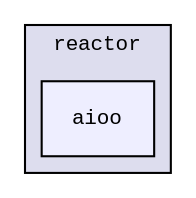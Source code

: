 digraph "src/platform/unix/asio/reactor/aioo" {
  compound=true
  node [ fontsize="10", fontname="CourierNew"];
  edge [ labelfontsize="10", labelfontname="CourierNew"];
  subgraph clusterdir_6b23131781f6daabf477a2099bb62efb {
    graph [ bgcolor="#ddddee", pencolor="black", label="reactor" fontname="CourierNew", fontsize="10", URL="dir_6b23131781f6daabf477a2099bb62efb.html"]
  dir_6dee613db38525b01c40b1dda6a4adae [shape=box, label="aioo", style="filled", fillcolor="#eeeeff", pencolor="black", URL="dir_6dee613db38525b01c40b1dda6a4adae.html"];
  }
}
